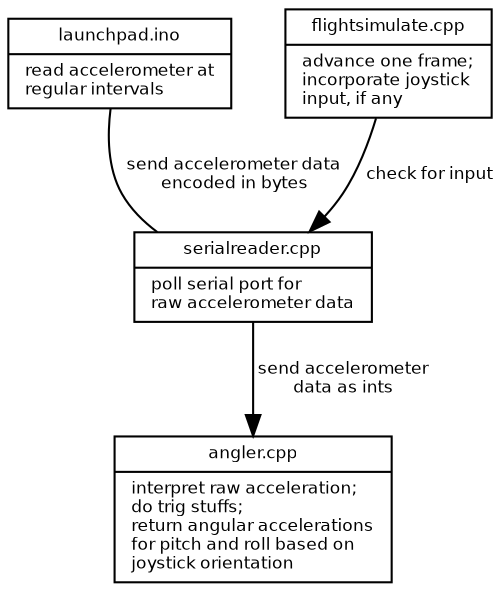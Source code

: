 digraph flowchart_sim
{
	fontname = "Helvetica"
	fontsize = 8
	
	node 
	[
		fontname = "Helvetica"
		fontsize = 8
		shape = "record"
	]

	edge 
	[
		fontname = "Helvetica"
		fontsize = 8
	]
	
	launchpad
	[
		label = "{launchpad.ino|
			read accelerometer at\l
			regular intervals\l}"
	]
	
	serialreader
	[
		label = "{serialreader.cpp|
			poll serial port for\l
			raw accelerometer data\l}"
	]
	
	angler
	[
		label = "{angler.cpp|
			interpret raw acceleration;\l
			do trig stuffs;\l
			return angular accelerations\l
			for pitch and roll based on\l
			joystick orientation\l}"
	]
	
	flightsimulate
	[
		label = "{flightsimulate.cpp|
			advance one frame;\l
			incorporate joystick\l
			input, if any\l}"
	]
	
	launchpad -> serialreader [label = " send accelerometer data\n encoded in bytes"][arrowhead = "none"]
	serialreader -> angler [label = " send accelerometer\n data as ints"]
	flightsimulate -> serialreader [label = " check for input"]

}